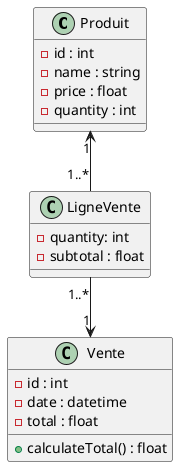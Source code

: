 Vue logique:
@startuml

class Produit {
  - id : int
  - name : string
  - price : float
  - quantity : int
}

class Vente {
  - id : int
  - date : datetime
  - total : float
  + calculateTotal() : float
}

class LigneVente {
  - quantity: int
  - subtotal : float
}

Produit "1" <-- "1..*" LigneVente 
LigneVente "1..*" --> "1" Vente 

@enduml
